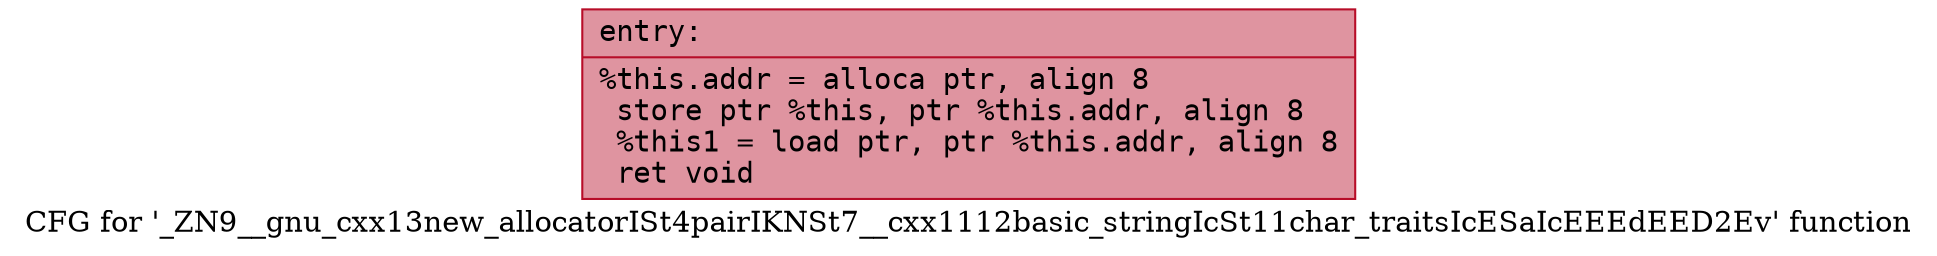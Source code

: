 digraph "CFG for '_ZN9__gnu_cxx13new_allocatorISt4pairIKNSt7__cxx1112basic_stringIcSt11char_traitsIcESaIcEEEdEED2Ev' function" {
	label="CFG for '_ZN9__gnu_cxx13new_allocatorISt4pairIKNSt7__cxx1112basic_stringIcSt11char_traitsIcESaIcEEEdEED2Ev' function";

	Node0x556bfe9ac8e0 [shape=record,color="#b70d28ff", style=filled, fillcolor="#b70d2870" fontname="Courier",label="{entry:\l|  %this.addr = alloca ptr, align 8\l  store ptr %this, ptr %this.addr, align 8\l  %this1 = load ptr, ptr %this.addr, align 8\l  ret void\l}"];
}
